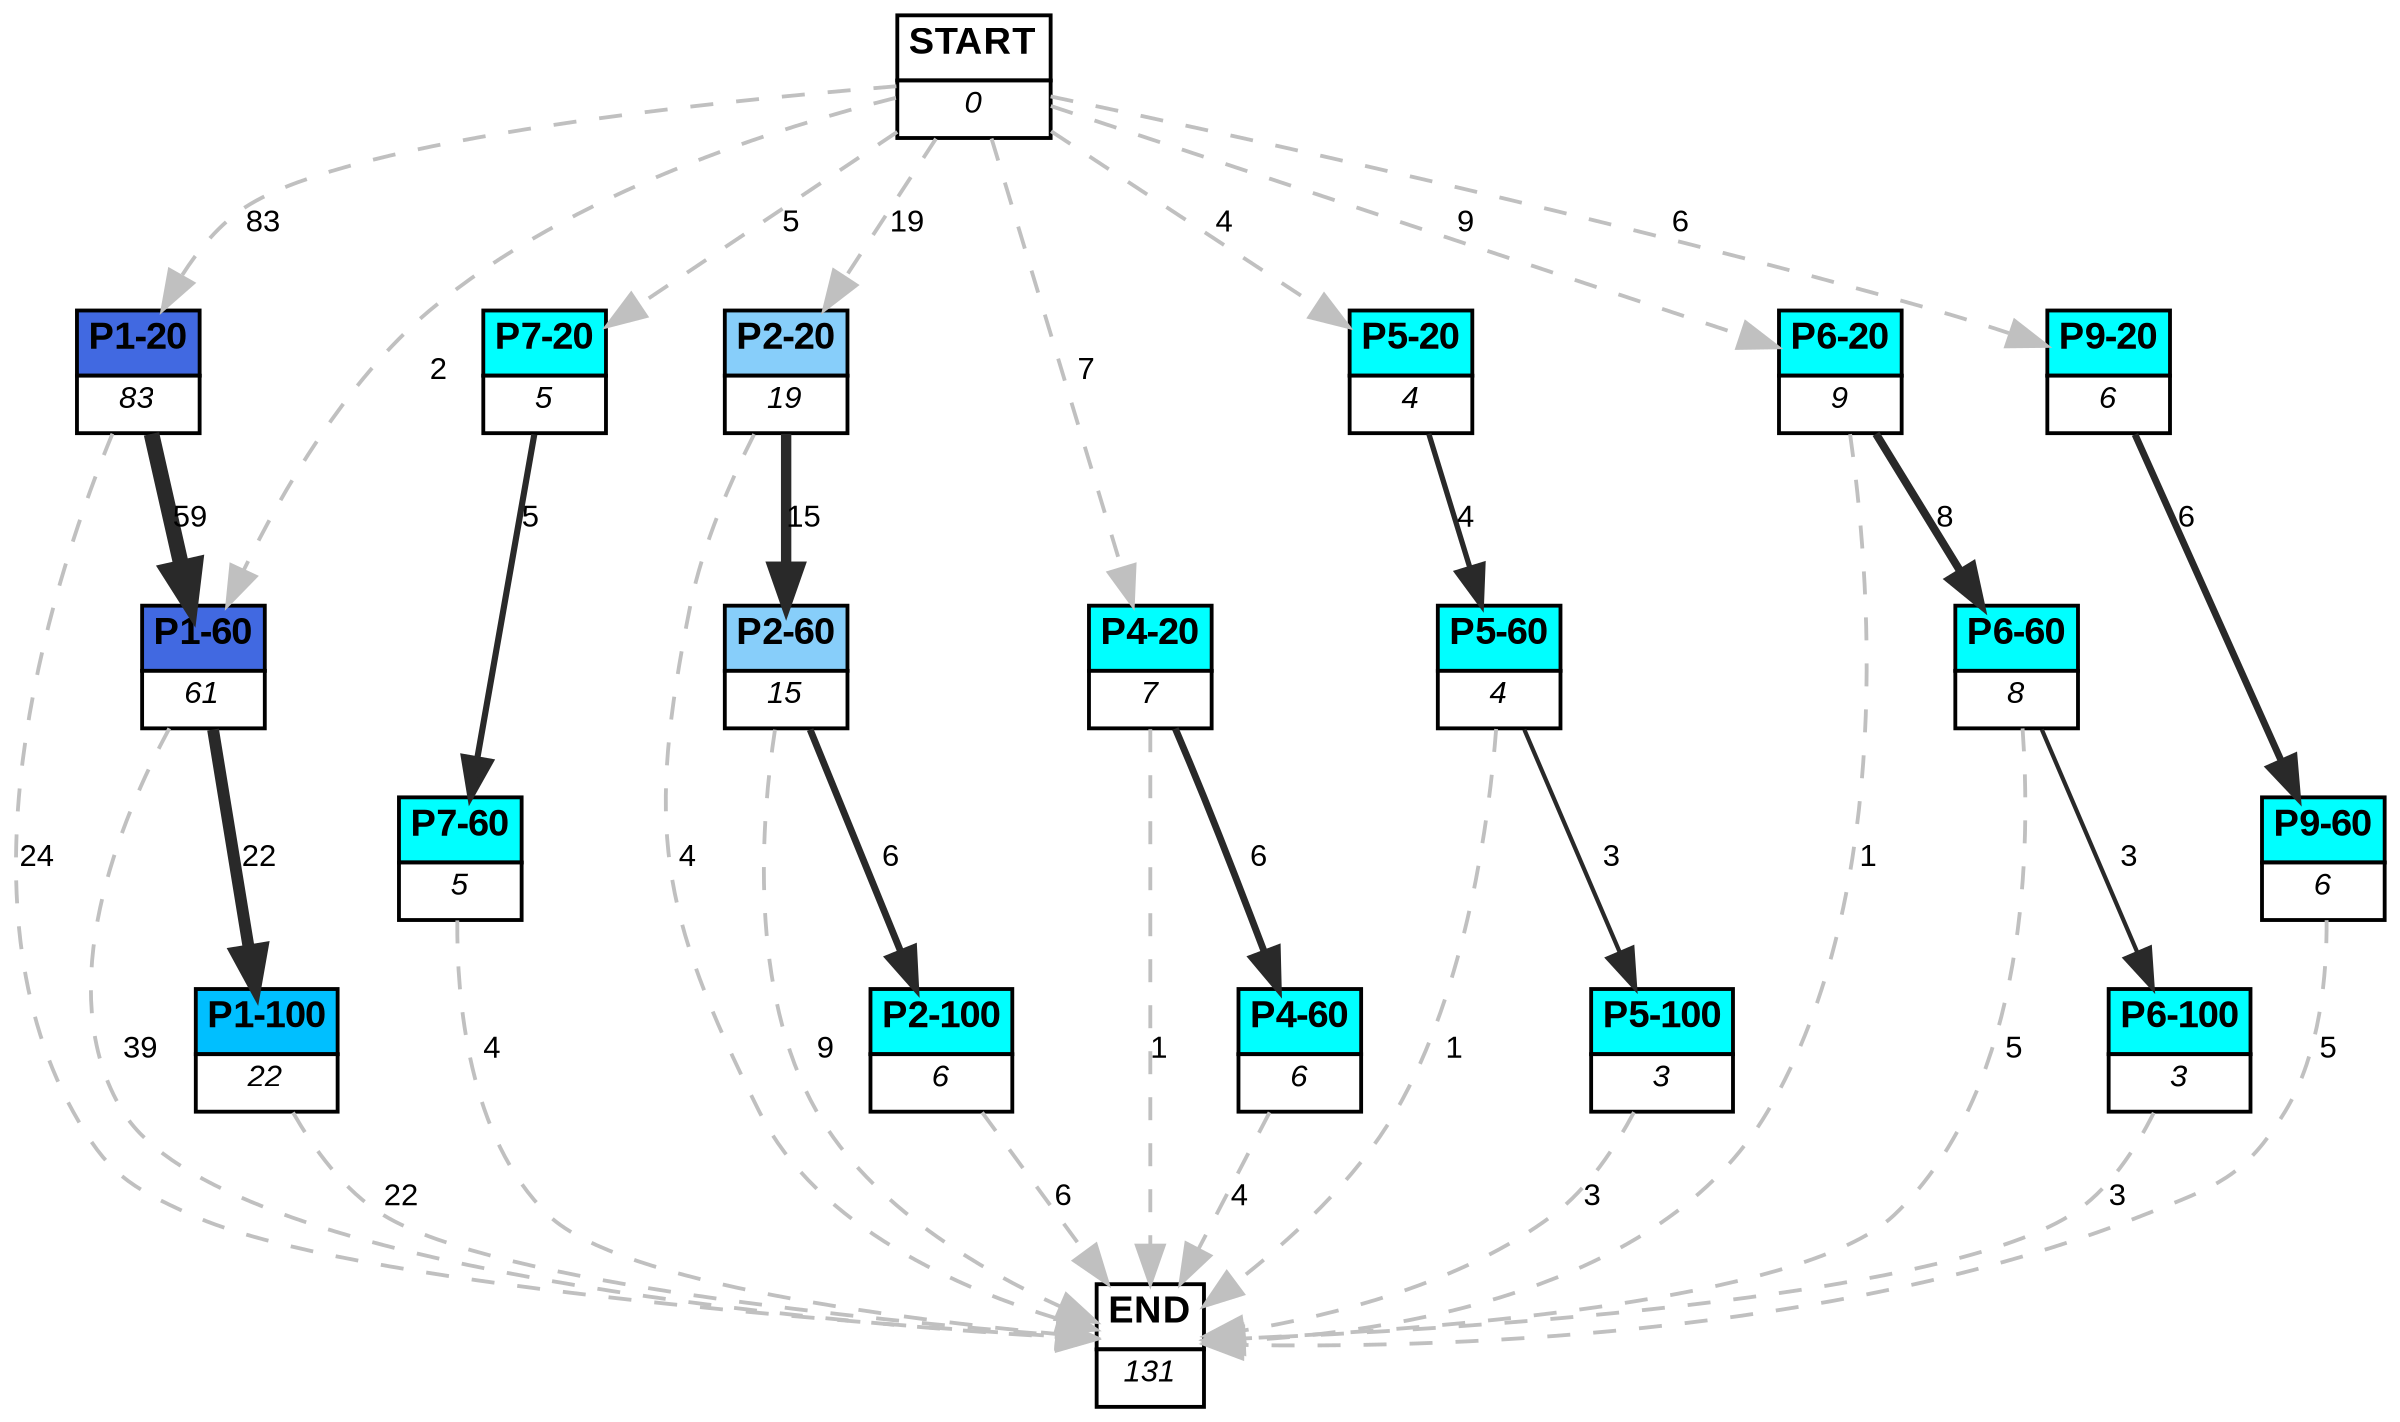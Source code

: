 digraph graphname {
	dpi = 150
	size="16,11!";
	margin = 0;
"P1-20" [shape=plain, label=<<table border="0" cellborder="1" cellspacing="0"><tr><td bgcolor="royalblue"><FONT face="Arial" POINT-SIZE="10"><b>P1-20</b></FONT></td></tr><tr><td bgcolor="white"><FONT face="Arial" POINT-SIZE="8"><i>83</i></FONT></td></tr></table>>]
"P7-20" [shape=plain, label=<<table border="0" cellborder="1" cellspacing="0"><tr><td bgcolor="aqua"><FONT face="Arial" POINT-SIZE="10"><b>P7-20</b></FONT></td></tr><tr><td bgcolor="white"><FONT face="Arial" POINT-SIZE="8"><i>5</i></FONT></td></tr></table>>]
"P7-60" [shape=plain, label=<<table border="0" cellborder="1" cellspacing="0"><tr><td bgcolor="aqua"><FONT face="Arial" POINT-SIZE="10"><b>P7-60</b></FONT></td></tr><tr><td bgcolor="white"><FONT face="Arial" POINT-SIZE="8"><i>5</i></FONT></td></tr></table>>]
"P1-60" [shape=plain, label=<<table border="0" cellborder="1" cellspacing="0"><tr><td bgcolor="royalblue"><FONT face="Arial" POINT-SIZE="10"><b>P1-60</b></FONT></td></tr><tr><td bgcolor="white"><FONT face="Arial" POINT-SIZE="8"><i>61</i></FONT></td></tr></table>>]
"P1-100" [shape=plain, label=<<table border="0" cellborder="1" cellspacing="0"><tr><td bgcolor="deepskyblue"><FONT face="Arial" POINT-SIZE="10"><b>P1-100</b></FONT></td></tr><tr><td bgcolor="white"><FONT face="Arial" POINT-SIZE="8"><i>22</i></FONT></td></tr></table>>]
"P2-20" [shape=plain, label=<<table border="0" cellborder="1" cellspacing="0"><tr><td bgcolor="lightskyblue"><FONT face="Arial" POINT-SIZE="10"><b>P2-20</b></FONT></td></tr><tr><td bgcolor="white"><FONT face="Arial" POINT-SIZE="8"><i>19</i></FONT></td></tr></table>>]
"P2-60" [shape=plain, label=<<table border="0" cellborder="1" cellspacing="0"><tr><td bgcolor="lightskyblue"><FONT face="Arial" POINT-SIZE="10"><b>P2-60</b></FONT></td></tr><tr><td bgcolor="white"><FONT face="Arial" POINT-SIZE="8"><i>15</i></FONT></td></tr></table>>]
"P2-100" [shape=plain, label=<<table border="0" cellborder="1" cellspacing="0"><tr><td bgcolor="aqua"><FONT face="Arial" POINT-SIZE="10"><b>P2-100</b></FONT></td></tr><tr><td bgcolor="white"><FONT face="Arial" POINT-SIZE="8"><i>6</i></FONT></td></tr></table>>]
"P4-20" [shape=plain, label=<<table border="0" cellborder="1" cellspacing="0"><tr><td bgcolor="aqua"><FONT face="Arial" POINT-SIZE="10"><b>P4-20</b></FONT></td></tr><tr><td bgcolor="white"><FONT face="Arial" POINT-SIZE="8"><i>7</i></FONT></td></tr></table>>]
"P4-60" [shape=plain, label=<<table border="0" cellborder="1" cellspacing="0"><tr><td bgcolor="aqua"><FONT face="Arial" POINT-SIZE="10"><b>P4-60</b></FONT></td></tr><tr><td bgcolor="white"><FONT face="Arial" POINT-SIZE="8"><i>6</i></FONT></td></tr></table>>]
"P5-20" [shape=plain, label=<<table border="0" cellborder="1" cellspacing="0"><tr><td bgcolor="aqua"><FONT face="Arial" POINT-SIZE="10"><b>P5-20</b></FONT></td></tr><tr><td bgcolor="white"><FONT face="Arial" POINT-SIZE="8"><i>4</i></FONT></td></tr></table>>]
"P5-60" [shape=plain, label=<<table border="0" cellborder="1" cellspacing="0"><tr><td bgcolor="aqua"><FONT face="Arial" POINT-SIZE="10"><b>P5-60</b></FONT></td></tr><tr><td bgcolor="white"><FONT face="Arial" POINT-SIZE="8"><i>4</i></FONT></td></tr></table>>]
"P5-100" [shape=plain, label=<<table border="0" cellborder="1" cellspacing="0"><tr><td bgcolor="aqua"><FONT face="Arial" POINT-SIZE="10"><b>P5-100</b></FONT></td></tr><tr><td bgcolor="white"><FONT face="Arial" POINT-SIZE="8"><i>3</i></FONT></td></tr></table>>]
"P6-20" [shape=plain, label=<<table border="0" cellborder="1" cellspacing="0"><tr><td bgcolor="aqua"><FONT face="Arial" POINT-SIZE="10"><b>P6-20</b></FONT></td></tr><tr><td bgcolor="white"><FONT face="Arial" POINT-SIZE="8"><i>9</i></FONT></td></tr></table>>]
"P6-60" [shape=plain, label=<<table border="0" cellborder="1" cellspacing="0"><tr><td bgcolor="aqua"><FONT face="Arial" POINT-SIZE="10"><b>P6-60</b></FONT></td></tr><tr><td bgcolor="white"><FONT face="Arial" POINT-SIZE="8"><i>8</i></FONT></td></tr></table>>]
"P6-100" [shape=plain, label=<<table border="0" cellborder="1" cellspacing="0"><tr><td bgcolor="aqua"><FONT face="Arial" POINT-SIZE="10"><b>P6-100</b></FONT></td></tr><tr><td bgcolor="white"><FONT face="Arial" POINT-SIZE="8"><i>3</i></FONT></td></tr></table>>]
"P9-20" [shape=plain, label=<<table border="0" cellborder="1" cellspacing="0"><tr><td bgcolor="aqua"><FONT face="Arial" POINT-SIZE="10"><b>P9-20</b></FONT></td></tr><tr><td bgcolor="white"><FONT face="Arial" POINT-SIZE="8"><i>6</i></FONT></td></tr></table>>]
"P9-60" [shape=plain, label=<<table border="0" cellborder="1" cellspacing="0"><tr><td bgcolor="aqua"><FONT face="Arial" POINT-SIZE="10"><b>P9-60</b></FONT></td></tr><tr><td bgcolor="white"><FONT face="Arial" POINT-SIZE="8"><i>6</i></FONT></td></tr></table>>]
"START" [shape=plain, label=<<table border="0" cellborder="1" cellspacing="0"><tr><td bgcolor="white"><FONT face="Arial" POINT-SIZE="10"><b>START</b></FONT></td></tr><tr><td bgcolor="white"><FONT face="Arial" POINT-SIZE="8"><i>0</i></FONT></td></tr></table>>]
"END" [shape=plain, label=<<table border="0" cellborder="1" cellspacing="0"><tr><td bgcolor="white"><FONT face="Arial" POINT-SIZE="10"><b>END</b></FONT></td></tr><tr><td bgcolor="white"><FONT face="Arial" POINT-SIZE="8"><i>131</i></FONT></td></tr></table>>]
"P1-20" -> "P1-60" [ color=grey16 penwidth = "4.07753744390572"label ="59" labelfloat=false fontname="Arial" fontsize=8]
"P1-20" -> "END" [ style = dashed color=grey label ="24" labelfloat=false fontname="Arial" fontsize=8]
"P7-20" -> "P7-60" [ color=grey16 penwidth = "1.6094379124341003"label ="5" labelfloat=false fontname="Arial" fontsize=8]
"P7-60" -> "END" [ style = dashed color=grey label ="4" labelfloat=false fontname="Arial" fontsize=8]
"P1-60" -> "P1-100" [ color=grey16 penwidth = "3.091042453358316"label ="22" labelfloat=false fontname="Arial" fontsize=8]
"P1-60" -> "END" [ style = dashed color=grey label ="39" labelfloat=false fontname="Arial" fontsize=8]
"P1-100" -> "END" [ style = dashed color=grey label ="22" labelfloat=false fontname="Arial" fontsize=8]
"P2-20" -> "P2-60" [ color=grey16 penwidth = "2.70805020110221"label ="15" labelfloat=false fontname="Arial" fontsize=8]
"P2-20" -> "END" [ style = dashed color=grey label ="4" labelfloat=false fontname="Arial" fontsize=8]
"P2-60" -> "P2-100" [ color=grey16 penwidth = "1.791759469228055"label ="6" labelfloat=false fontname="Arial" fontsize=8]
"P2-60" -> "END" [ style = dashed color=grey label ="9" labelfloat=false fontname="Arial" fontsize=8]
"P2-100" -> "END" [ style = dashed color=grey label ="6" labelfloat=false fontname="Arial" fontsize=8]
"P4-20" -> "P4-60" [ color=grey16 penwidth = "1.791759469228055"label ="6" labelfloat=false fontname="Arial" fontsize=8]
"P4-20" -> "END" [ style = dashed color=grey label ="1" labelfloat=false fontname="Arial" fontsize=8]
"P4-60" -> "END" [ style = dashed color=grey label ="4" labelfloat=false fontname="Arial" fontsize=8]
"P5-20" -> "P5-60" [ color=grey16 penwidth = "1.3862943611198906"label ="4" labelfloat=false fontname="Arial" fontsize=8]
"P5-60" -> "P5-100" [ color=grey16 penwidth = "1.0986122886681098"label ="3" labelfloat=false fontname="Arial" fontsize=8]
"P5-60" -> "END" [ style = dashed color=grey label ="1" labelfloat=false fontname="Arial" fontsize=8]
"P5-100" -> "END" [ style = dashed color=grey label ="3" labelfloat=false fontname="Arial" fontsize=8]
"P6-20" -> "P6-60" [ color=grey16 penwidth = "2.0794415416798357"label ="8" labelfloat=false fontname="Arial" fontsize=8]
"P6-20" -> "END" [ style = dashed color=grey label ="1" labelfloat=false fontname="Arial" fontsize=8]
"P6-60" -> "P6-100" [ color=grey16 penwidth = "1.0986122886681098"label ="3" labelfloat=false fontname="Arial" fontsize=8]
"P6-60" -> "END" [ style = dashed color=grey label ="5" labelfloat=false fontname="Arial" fontsize=8]
"P6-100" -> "END" [ style = dashed color=grey label ="3" labelfloat=false fontname="Arial" fontsize=8]
"P9-20" -> "P9-60" [ color=grey16 penwidth = "1.791759469228055"label ="6" labelfloat=false fontname="Arial" fontsize=8]
"P9-60" -> "END" [ style = dashed color=grey label ="5" labelfloat=false fontname="Arial" fontsize=8]
"START" -> "P1-20" [ style = dashed color=grey label ="83" labelfloat=false fontname="Arial" fontsize=8]
"START" -> "P7-20" [ style = dashed color=grey label ="5" labelfloat=false fontname="Arial" fontsize=8]
"START" -> "P1-60" [ style = dashed color=grey label ="2" labelfloat=false fontname="Arial" fontsize=8]
"START" -> "P2-20" [ style = dashed color=grey label ="19" labelfloat=false fontname="Arial" fontsize=8]
"START" -> "P4-20" [ style = dashed color=grey label ="7" labelfloat=false fontname="Arial" fontsize=8]
"START" -> "P5-20" [ style = dashed color=grey label ="4" labelfloat=false fontname="Arial" fontsize=8]
"START" -> "P6-20" [ style = dashed color=grey label ="9" labelfloat=false fontname="Arial" fontsize=8]
"START" -> "P9-20" [ style = dashed color=grey label ="6" labelfloat=false fontname="Arial" fontsize=8]
}